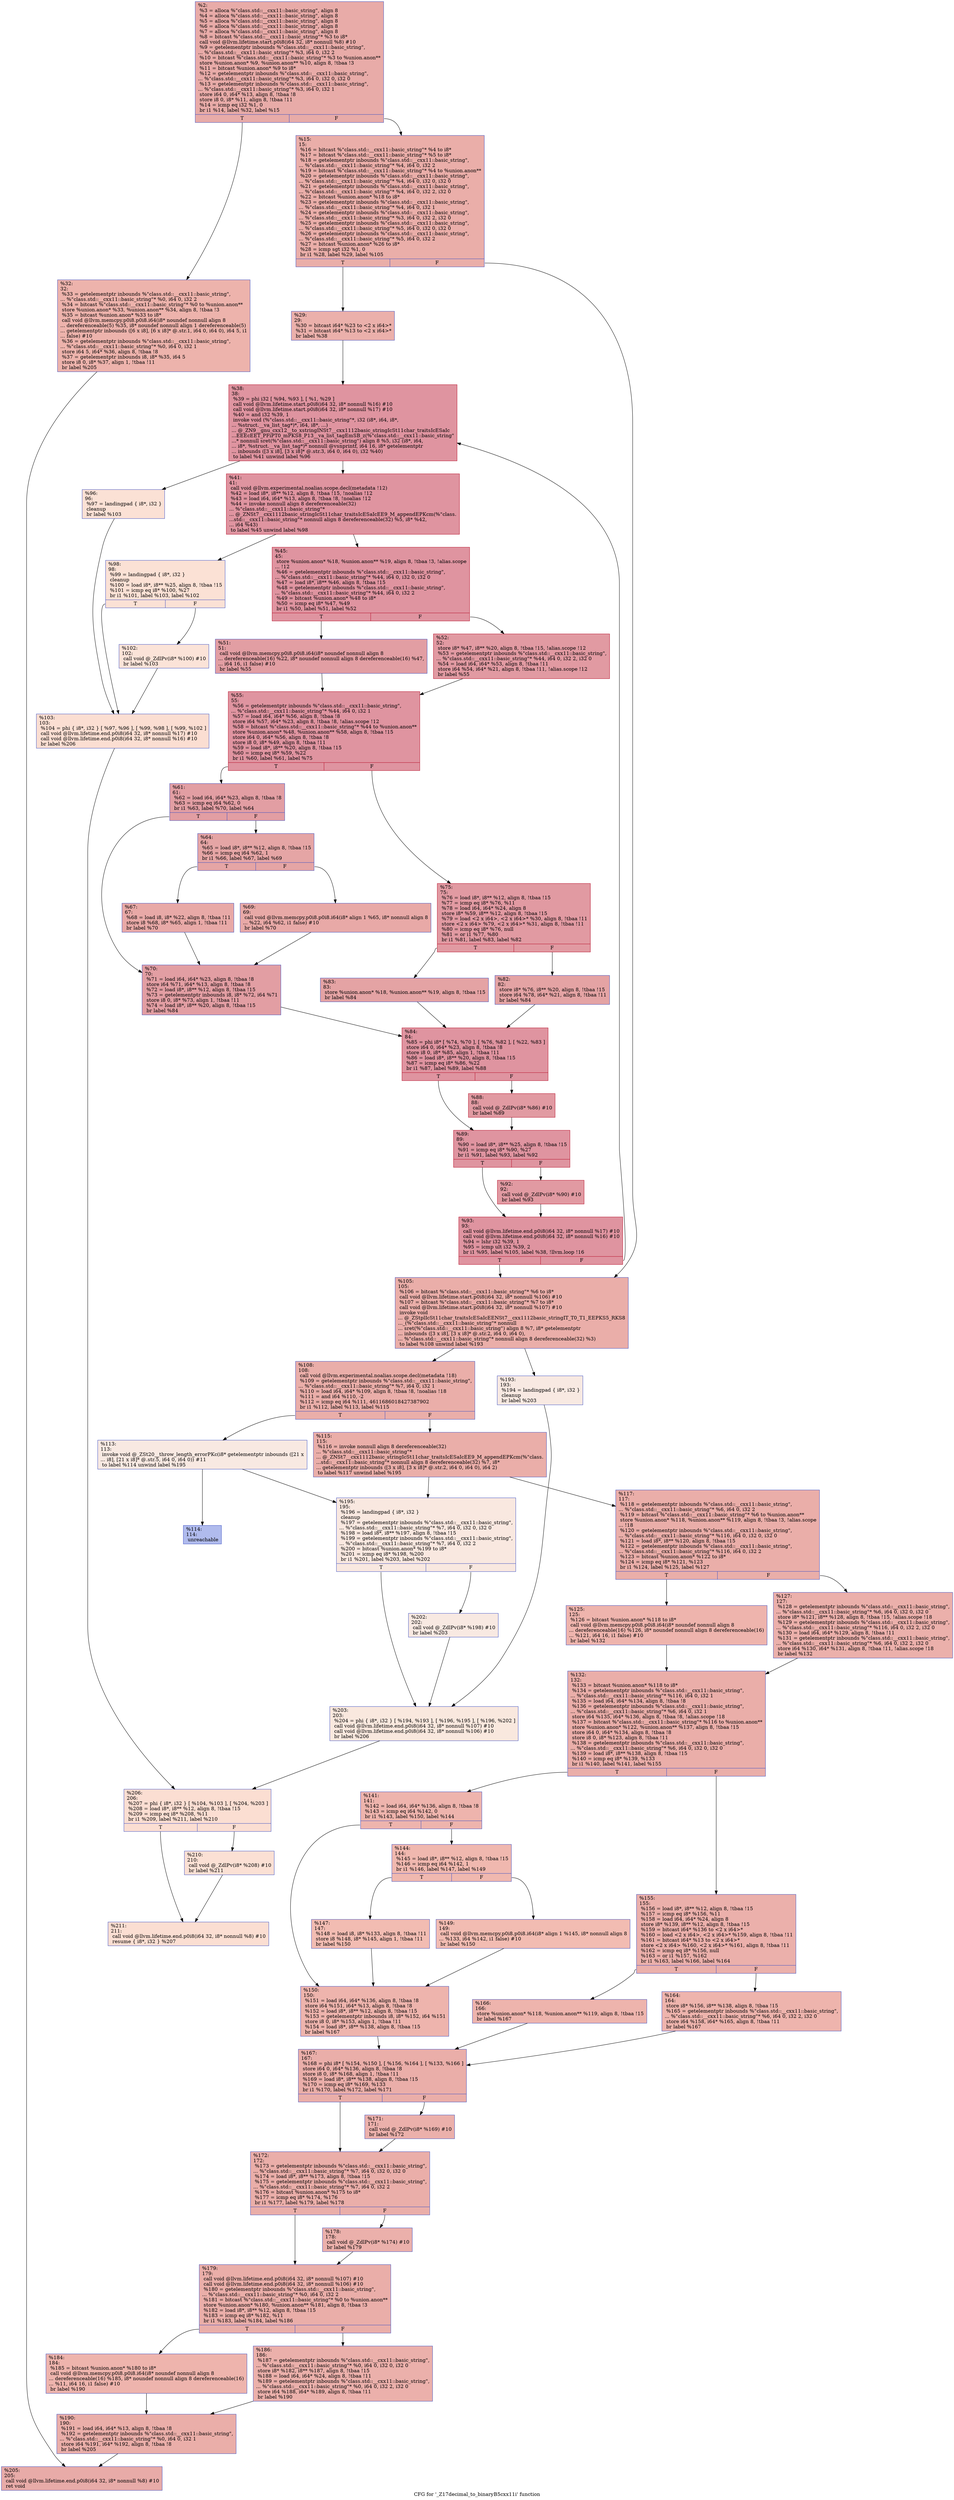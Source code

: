 digraph "CFG for '_Z17decimal_to_binaryB5cxx11i' function" {
	label="CFG for '_Z17decimal_to_binaryB5cxx11i' function";

	Node0x55aafb9c96b0 [shape=record,color="#3d50c3ff", style=filled, fillcolor="#cc403a70",label="{%2:\l  %3 = alloca %\"class.std::__cxx11::basic_string\", align 8\l  %4 = alloca %\"class.std::__cxx11::basic_string\", align 8\l  %5 = alloca %\"class.std::__cxx11::basic_string\", align 8\l  %6 = alloca %\"class.std::__cxx11::basic_string\", align 8\l  %7 = alloca %\"class.std::__cxx11::basic_string\", align 8\l  %8 = bitcast %\"class.std::__cxx11::basic_string\"* %3 to i8*\l  call void @llvm.lifetime.start.p0i8(i64 32, i8* nonnull %8) #10\l  %9 = getelementptr inbounds %\"class.std::__cxx11::basic_string\",\l... %\"class.std::__cxx11::basic_string\"* %3, i64 0, i32 2\l  %10 = bitcast %\"class.std::__cxx11::basic_string\"* %3 to %union.anon**\l  store %union.anon* %9, %union.anon** %10, align 8, !tbaa !3\l  %11 = bitcast %union.anon* %9 to i8*\l  %12 = getelementptr inbounds %\"class.std::__cxx11::basic_string\",\l... %\"class.std::__cxx11::basic_string\"* %3, i64 0, i32 0, i32 0\l  %13 = getelementptr inbounds %\"class.std::__cxx11::basic_string\",\l... %\"class.std::__cxx11::basic_string\"* %3, i64 0, i32 1\l  store i64 0, i64* %13, align 8, !tbaa !8\l  store i8 0, i8* %11, align 8, !tbaa !11\l  %14 = icmp eq i32 %1, 0\l  br i1 %14, label %32, label %15\l|{<s0>T|<s1>F}}"];
	Node0x55aafb9c96b0:s0 -> Node0x55aafb9cb5c0;
	Node0x55aafb9c96b0:s1 -> Node0x55aafb9cb650;
	Node0x55aafb9cb650 [shape=record,color="#3d50c3ff", style=filled, fillcolor="#d0473d70",label="{%15:\l15:                                               \l  %16 = bitcast %\"class.std::__cxx11::basic_string\"* %4 to i8*\l  %17 = bitcast %\"class.std::__cxx11::basic_string\"* %5 to i8*\l  %18 = getelementptr inbounds %\"class.std::__cxx11::basic_string\",\l... %\"class.std::__cxx11::basic_string\"* %4, i64 0, i32 2\l  %19 = bitcast %\"class.std::__cxx11::basic_string\"* %4 to %union.anon**\l  %20 = getelementptr inbounds %\"class.std::__cxx11::basic_string\",\l... %\"class.std::__cxx11::basic_string\"* %4, i64 0, i32 0, i32 0\l  %21 = getelementptr inbounds %\"class.std::__cxx11::basic_string\",\l... %\"class.std::__cxx11::basic_string\"* %4, i64 0, i32 2, i32 0\l  %22 = bitcast %union.anon* %18 to i8*\l  %23 = getelementptr inbounds %\"class.std::__cxx11::basic_string\",\l... %\"class.std::__cxx11::basic_string\"* %4, i64 0, i32 1\l  %24 = getelementptr inbounds %\"class.std::__cxx11::basic_string\",\l... %\"class.std::__cxx11::basic_string\"* %3, i64 0, i32 2, i32 0\l  %25 = getelementptr inbounds %\"class.std::__cxx11::basic_string\",\l... %\"class.std::__cxx11::basic_string\"* %5, i64 0, i32 0, i32 0\l  %26 = getelementptr inbounds %\"class.std::__cxx11::basic_string\",\l... %\"class.std::__cxx11::basic_string\"* %5, i64 0, i32 2\l  %27 = bitcast %union.anon* %26 to i8*\l  %28 = icmp sgt i32 %1, 0\l  br i1 %28, label %29, label %105\l|{<s0>T|<s1>F}}"];
	Node0x55aafb9cb650:s0 -> Node0x55aafb9cbce0;
	Node0x55aafb9cb650:s1 -> Node0x55aafb9cbd30;
	Node0x55aafb9cbce0 [shape=record,color="#3d50c3ff", style=filled, fillcolor="#d24b4070",label="{%29:\l29:                                               \l  %30 = bitcast i64* %23 to \<2 x i64\>*\l  %31 = bitcast i64* %13 to \<2 x i64\>*\l  br label %38\l}"];
	Node0x55aafb9cbce0 -> Node0x55aafb9cc560;
	Node0x55aafb9cb5c0 [shape=record,color="#3d50c3ff", style=filled, fillcolor="#d6524470",label="{%32:\l32:                                               \l  %33 = getelementptr inbounds %\"class.std::__cxx11::basic_string\",\l... %\"class.std::__cxx11::basic_string\"* %0, i64 0, i32 2\l  %34 = bitcast %\"class.std::__cxx11::basic_string\"* %0 to %union.anon**\l  store %union.anon* %33, %union.anon** %34, align 8, !tbaa !3\l  %35 = bitcast %union.anon* %33 to i8*\l  call void @llvm.memcpy.p0i8.p0i8.i64(i8* noundef nonnull align 8\l... dereferenceable(5) %35, i8* noundef nonnull align 1 dereferenceable(5)\l... getelementptr inbounds ([6 x i8], [6 x i8]* @.str.1, i64 0, i64 0), i64 5, i1\l... false) #10\l  %36 = getelementptr inbounds %\"class.std::__cxx11::basic_string\",\l... %\"class.std::__cxx11::basic_string\"* %0, i64 0, i32 1\l  store i64 5, i64* %36, align 8, !tbaa !8\l  %37 = getelementptr inbounds i8, i8* %35, i64 5\l  store i8 0, i8* %37, align 1, !tbaa !11\l  br label %205\l}"];
	Node0x55aafb9cb5c0 -> Node0x55aafb9ce3f0;
	Node0x55aafb9cc560 [shape=record,color="#b70d28ff", style=filled, fillcolor="#b70d2870",label="{%38:\l38:                                               \l  %39 = phi i32 [ %94, %93 ], [ %1, %29 ]\l  call void @llvm.lifetime.start.p0i8(i64 32, i8* nonnull %16) #10\l  call void @llvm.lifetime.start.p0i8(i64 32, i8* nonnull %17) #10\l  %40 = and i32 %39, 1\l  invoke void (%\"class.std::__cxx11::basic_string\"*, i32 (i8*, i64, i8*,\l... %struct.__va_list_tag*)*, i64, i8*, ...)\l... @_ZN9__gnu_cxx12__to_xstringINSt7__cxx1112basic_stringIcSt11char_traitsIcESaIc\l...EEEcEET_PFiPT0_mPKS8_P13__va_list_tagEmSB_z(%\"class.std::__cxx11::basic_string\"\l...* nonnull sret(%\"class.std::__cxx11::basic_string\") align 8 %5, i32 (i8*, i64,\l... i8*, %struct.__va_list_tag*)* nonnull @vsnprintf, i64 16, i8* getelementptr\l... inbounds ([3 x i8], [3 x i8]* @.str.3, i64 0, i64 0), i32 %40)\l          to label %41 unwind label %96\l}"];
	Node0x55aafb9cc560 -> Node0x55aafb9ceba0;
	Node0x55aafb9cc560 -> Node0x55aafb9cec30;
	Node0x55aafb9ceba0 [shape=record,color="#b70d28ff", style=filled, fillcolor="#b70d2870",label="{%41:\l41:                                               \l  call void @llvm.experimental.noalias.scope.decl(metadata !12)\l  %42 = load i8*, i8** %12, align 8, !tbaa !15, !noalias !12\l  %43 = load i64, i64* %13, align 8, !tbaa !8, !noalias !12\l  %44 = invoke nonnull align 8 dereferenceable(32)\l... %\"class.std::__cxx11::basic_string\"*\l... @_ZNSt7__cxx1112basic_stringIcSt11char_traitsIcESaIcEE9_M_appendEPKcm(%\"class.\l...std::__cxx11::basic_string\"* nonnull align 8 dereferenceable(32) %5, i8* %42,\l... i64 %43)\l          to label %45 unwind label %98\l}"];
	Node0x55aafb9ceba0 -> Node0x55aafb9d0010;
	Node0x55aafb9ceba0 -> Node0x55aafb9d00a0;
	Node0x55aafb9d0010 [shape=record,color="#b70d28ff", style=filled, fillcolor="#b70d2870",label="{%45:\l45:                                               \l  store %union.anon* %18, %union.anon** %19, align 8, !tbaa !3, !alias.scope\l... !12\l  %46 = getelementptr inbounds %\"class.std::__cxx11::basic_string\",\l... %\"class.std::__cxx11::basic_string\"* %44, i64 0, i32 0, i32 0\l  %47 = load i8*, i8** %46, align 8, !tbaa !15\l  %48 = getelementptr inbounds %\"class.std::__cxx11::basic_string\",\l... %\"class.std::__cxx11::basic_string\"* %44, i64 0, i32 2\l  %49 = bitcast %union.anon* %48 to i8*\l  %50 = icmp eq i8* %47, %49\l  br i1 %50, label %51, label %52\l|{<s0>T|<s1>F}}"];
	Node0x55aafb9d0010:s0 -> Node0x55aafb9cff70;
	Node0x55aafb9d0010:s1 -> Node0x55aafb9d0e10;
	Node0x55aafb9cff70 [shape=record,color="#3d50c3ff", style=filled, fillcolor="#be242e70",label="{%51:\l51:                                               \l  call void @llvm.memcpy.p0i8.p0i8.i64(i8* noundef nonnull align 8\l... dereferenceable(16) %22, i8* noundef nonnull align 8 dereferenceable(16) %47,\l... i64 16, i1 false) #10\l  br label %55\l}"];
	Node0x55aafb9cff70 -> Node0x55aafb9d1180;
	Node0x55aafb9d0e10 [shape=record,color="#b70d28ff", style=filled, fillcolor="#bb1b2c70",label="{%52:\l52:                                               \l  store i8* %47, i8** %20, align 8, !tbaa !15, !alias.scope !12\l  %53 = getelementptr inbounds %\"class.std::__cxx11::basic_string\",\l... %\"class.std::__cxx11::basic_string\"* %44, i64 0, i32 2, i32 0\l  %54 = load i64, i64* %53, align 8, !tbaa !11\l  store i64 %54, i64* %21, align 8, !tbaa !11, !alias.scope !12\l  br label %55\l}"];
	Node0x55aafb9d0e10 -> Node0x55aafb9d1180;
	Node0x55aafb9d1180 [shape=record,color="#b70d28ff", style=filled, fillcolor="#b70d2870",label="{%55:\l55:                                               \l  %56 = getelementptr inbounds %\"class.std::__cxx11::basic_string\",\l... %\"class.std::__cxx11::basic_string\"* %44, i64 0, i32 1\l  %57 = load i64, i64* %56, align 8, !tbaa !8\l  store i64 %57, i64* %23, align 8, !tbaa !8, !alias.scope !12\l  %58 = bitcast %\"class.std::__cxx11::basic_string\"* %44 to %union.anon**\l  store %union.anon* %48, %union.anon** %58, align 8, !tbaa !15\l  store i64 0, i64* %56, align 8, !tbaa !8\l  store i8 0, i8* %49, align 8, !tbaa !11\l  %59 = load i8*, i8** %20, align 8, !tbaa !15\l  %60 = icmp eq i8* %59, %22\l  br i1 %60, label %61, label %75\l|{<s0>T|<s1>F}}"];
	Node0x55aafb9d1180:s0 -> Node0x55aafb9d1a40;
	Node0x55aafb9d1180:s1 -> Node0x55aafb9d1ad0;
	Node0x55aafb9d1a40 [shape=record,color="#3d50c3ff", style=filled, fillcolor="#be242e70",label="{%61:\l61:                                               \l  %62 = load i64, i64* %23, align 8, !tbaa !8\l  %63 = icmp eq i64 %62, 0\l  br i1 %63, label %70, label %64\l|{<s0>T|<s1>F}}"];
	Node0x55aafb9d1a40:s0 -> Node0x55aafb9d1d10;
	Node0x55aafb9d1a40:s1 -> Node0x55aafb9d1d60;
	Node0x55aafb9d1d60 [shape=record,color="#3d50c3ff", style=filled, fillcolor="#c5333470",label="{%64:\l64:                                               \l  %65 = load i8*, i8** %12, align 8, !tbaa !15\l  %66 = icmp eq i64 %62, 1\l  br i1 %66, label %67, label %69\l|{<s0>T|<s1>F}}"];
	Node0x55aafb9d1d60:s0 -> Node0x55aafb9d23b0;
	Node0x55aafb9d1d60:s1 -> Node0x55aafb9d2400;
	Node0x55aafb9d23b0 [shape=record,color="#3d50c3ff", style=filled, fillcolor="#ca3b3770",label="{%67:\l67:                                               \l  %68 = load i8, i8* %22, align 8, !tbaa !11\l  store i8 %68, i8* %65, align 1, !tbaa !11\l  br label %70\l}"];
	Node0x55aafb9d23b0 -> Node0x55aafb9d1d10;
	Node0x55aafb9d2400 [shape=record,color="#3d50c3ff", style=filled, fillcolor="#ca3b3770",label="{%69:\l69:                                               \l  call void @llvm.memcpy.p0i8.p0i8.i64(i8* align 1 %65, i8* nonnull align 8\l... %22, i64 %62, i1 false) #10\l  br label %70\l}"];
	Node0x55aafb9d2400 -> Node0x55aafb9d1d10;
	Node0x55aafb9d1d10 [shape=record,color="#3d50c3ff", style=filled, fillcolor="#be242e70",label="{%70:\l70:                                               \l  %71 = load i64, i64* %23, align 8, !tbaa !8\l  store i64 %71, i64* %13, align 8, !tbaa !8\l  %72 = load i8*, i8** %12, align 8, !tbaa !15\l  %73 = getelementptr inbounds i8, i8* %72, i64 %71\l  store i8 0, i8* %73, align 1, !tbaa !11\l  %74 = load i8*, i8** %20, align 8, !tbaa !15\l  br label %84\l}"];
	Node0x55aafb9d1d10 -> Node0x55aafb9d2c20;
	Node0x55aafb9d1ad0 [shape=record,color="#b70d28ff", style=filled, fillcolor="#bb1b2c70",label="{%75:\l75:                                               \l  %76 = load i8*, i8** %12, align 8, !tbaa !15\l  %77 = icmp eq i8* %76, %11\l  %78 = load i64, i64* %24, align 8\l  store i8* %59, i8** %12, align 8, !tbaa !15\l  %79 = load \<2 x i64\>, \<2 x i64\>* %30, align 8, !tbaa !11\l  store \<2 x i64\> %79, \<2 x i64\>* %31, align 8, !tbaa !11\l  %80 = icmp eq i8* %76, null\l  %81 = or i1 %77, %80\l  br i1 %81, label %83, label %82\l|{<s0>T|<s1>F}}"];
	Node0x55aafb9d1ad0:s0 -> Node0x55aafb9d3100;
	Node0x55aafb9d1ad0:s1 -> Node0x55aafb9d3150;
	Node0x55aafb9d3150 [shape=record,color="#3d50c3ff", style=filled, fillcolor="#c32e3170",label="{%82:\l82:                                               \l  store i8* %76, i8** %20, align 8, !tbaa !15\l  store i64 %78, i64* %21, align 8, !tbaa !11\l  br label %84\l}"];
	Node0x55aafb9d3150 -> Node0x55aafb9d2c20;
	Node0x55aafb9d3100 [shape=record,color="#3d50c3ff", style=filled, fillcolor="#c32e3170",label="{%83:\l83:                                               \l  store %union.anon* %18, %union.anon** %19, align 8, !tbaa !15\l  br label %84\l}"];
	Node0x55aafb9d3100 -> Node0x55aafb9d2c20;
	Node0x55aafb9d2c20 [shape=record,color="#b70d28ff", style=filled, fillcolor="#b70d2870",label="{%84:\l84:                                               \l  %85 = phi i8* [ %74, %70 ], [ %76, %82 ], [ %22, %83 ]\l  store i64 0, i64* %23, align 8, !tbaa !8\l  store i8 0, i8* %85, align 1, !tbaa !11\l  %86 = load i8*, i8** %20, align 8, !tbaa !15\l  %87 = icmp eq i8* %86, %22\l  br i1 %87, label %89, label %88\l|{<s0>T|<s1>F}}"];
	Node0x55aafb9d2c20:s0 -> Node0x55aafb9d37d0;
	Node0x55aafb9d2c20:s1 -> Node0x55aafb9d3820;
	Node0x55aafb9d3820 [shape=record,color="#b70d28ff", style=filled, fillcolor="#bb1b2c70",label="{%88:\l88:                                               \l  call void @_ZdlPv(i8* %86) #10\l  br label %89\l}"];
	Node0x55aafb9d3820 -> Node0x55aafb9d37d0;
	Node0x55aafb9d37d0 [shape=record,color="#b70d28ff", style=filled, fillcolor="#b70d2870",label="{%89:\l89:                                               \l  %90 = load i8*, i8** %25, align 8, !tbaa !15\l  %91 = icmp eq i8* %90, %27\l  br i1 %91, label %93, label %92\l|{<s0>T|<s1>F}}"];
	Node0x55aafb9d37d0:s0 -> Node0x55aafb9ce4b0;
	Node0x55aafb9d37d0:s1 -> Node0x55aafb9d3c90;
	Node0x55aafb9d3c90 [shape=record,color="#b70d28ff", style=filled, fillcolor="#bb1b2c70",label="{%92:\l92:                                               \l  call void @_ZdlPv(i8* %90) #10\l  br label %93\l}"];
	Node0x55aafb9d3c90 -> Node0x55aafb9ce4b0;
	Node0x55aafb9ce4b0 [shape=record,color="#b70d28ff", style=filled, fillcolor="#b70d2870",label="{%93:\l93:                                               \l  call void @llvm.lifetime.end.p0i8(i64 32, i8* nonnull %17) #10\l  call void @llvm.lifetime.end.p0i8(i64 32, i8* nonnull %16) #10\l  %94 = lshr i32 %39, 1\l  %95 = icmp ult i32 %39, 2\l  br i1 %95, label %105, label %38, !llvm.loop !16\l|{<s0>T|<s1>F}}"];
	Node0x55aafb9ce4b0:s0 -> Node0x55aafb9cbd30;
	Node0x55aafb9ce4b0:s1 -> Node0x55aafb9cc560;
	Node0x55aafb9cec30 [shape=record,color="#3d50c3ff", style=filled, fillcolor="#f7bca170",label="{%96:\l96:                                               \l  %97 = landingpad \{ i8*, i32 \}\l          cleanup\l  br label %103\l}"];
	Node0x55aafb9cec30 -> Node0x55aafb9d45a0;
	Node0x55aafb9d00a0 [shape=record,color="#3d50c3ff", style=filled, fillcolor="#f7bca170",label="{%98:\l98:                                               \l  %99 = landingpad \{ i8*, i32 \}\l          cleanup\l  %100 = load i8*, i8** %25, align 8, !tbaa !15\l  %101 = icmp eq i8* %100, %27\l  br i1 %101, label %103, label %102\l|{<s0>T|<s1>F}}"];
	Node0x55aafb9d00a0:s0 -> Node0x55aafb9d45a0;
	Node0x55aafb9d00a0:s1 -> Node0x55aafb9d47d0;
	Node0x55aafb9d47d0 [shape=record,color="#3d50c3ff", style=filled, fillcolor="#f6bfa670",label="{%102:\l102:                                              \l  call void @_ZdlPv(i8* %100) #10\l  br label %103\l}"];
	Node0x55aafb9d47d0 -> Node0x55aafb9d45a0;
	Node0x55aafb9d45a0 [shape=record,color="#3d50c3ff", style=filled, fillcolor="#f7b59970",label="{%103:\l103:                                              \l  %104 = phi \{ i8*, i32 \} [ %97, %96 ], [ %99, %98 ], [ %99, %102 ]\l  call void @llvm.lifetime.end.p0i8(i64 32, i8* nonnull %17) #10\l  call void @llvm.lifetime.end.p0i8(i64 32, i8* nonnull %16) #10\l  br label %206\l}"];
	Node0x55aafb9d45a0 -> Node0x55aafb9d4dc0;
	Node0x55aafb9cbd30 [shape=record,color="#3d50c3ff", style=filled, fillcolor="#d0473d70",label="{%105:\l105:                                              \l  %106 = bitcast %\"class.std::__cxx11::basic_string\"* %6 to i8*\l  call void @llvm.lifetime.start.p0i8(i64 32, i8* nonnull %106) #10\l  %107 = bitcast %\"class.std::__cxx11::basic_string\"* %7 to i8*\l  call void @llvm.lifetime.start.p0i8(i64 32, i8* nonnull %107) #10\l  invoke void\l... @_ZStplIcSt11char_traitsIcESaIcEENSt7__cxx1112basic_stringIT_T0_T1_EEPKS5_RKS8\l..._(%\"class.std::__cxx11::basic_string\"* nonnull\l... sret(%\"class.std::__cxx11::basic_string\") align 8 %7, i8* getelementptr\l... inbounds ([3 x i8], [3 x i8]* @.str.2, i64 0, i64 0),\l... %\"class.std::__cxx11::basic_string\"* nonnull align 8 dereferenceable(32) %3)\l          to label %108 unwind label %193\l}"];
	Node0x55aafb9cbd30 -> Node0x55aafb9d52b0;
	Node0x55aafb9cbd30 -> Node0x55aafb9d5300;
	Node0x55aafb9d52b0 [shape=record,color="#3d50c3ff", style=filled, fillcolor="#d0473d70",label="{%108:\l108:                                              \l  call void @llvm.experimental.noalias.scope.decl(metadata !18)\l  %109 = getelementptr inbounds %\"class.std::__cxx11::basic_string\",\l... %\"class.std::__cxx11::basic_string\"* %7, i64 0, i32 1\l  %110 = load i64, i64* %109, align 8, !tbaa !8, !noalias !18\l  %111 = and i64 %110, -2\l  %112 = icmp eq i64 %111, 4611686018427387902\l  br i1 %112, label %113, label %115\l|{<s0>T|<s1>F}}"];
	Node0x55aafb9d52b0:s0 -> Node0x55aafb9d6010;
	Node0x55aafb9d52b0:s1 -> Node0x55aafb9d6060;
	Node0x55aafb9d6010 [shape=record,color="#3d50c3ff", style=filled, fillcolor="#efcebd70",label="{%113:\l113:                                              \l  invoke void @_ZSt20__throw_length_errorPKc(i8* getelementptr inbounds ([21 x\l... i8], [21 x i8]* @.str.5, i64 0, i64 0)) #11\l          to label %114 unwind label %195\l}"];
	Node0x55aafb9d6010 -> Node0x55aafb9d6260;
	Node0x55aafb9d6010 -> Node0x55aafb9d62b0;
	Node0x55aafb9d6260 [shape=record,color="#3d50c3ff", style=filled, fillcolor="#4c66d670",label="{%114:\l114:                                              \l  unreachable\l}"];
	Node0x55aafb9d6060 [shape=record,color="#3d50c3ff", style=filled, fillcolor="#d0473d70",label="{%115:\l115:                                              \l  %116 = invoke nonnull align 8 dereferenceable(32)\l... %\"class.std::__cxx11::basic_string\"*\l... @_ZNSt7__cxx1112basic_stringIcSt11char_traitsIcESaIcEE9_M_appendEPKcm(%\"class.\l...std::__cxx11::basic_string\"* nonnull align 8 dereferenceable(32) %7, i8*\l... getelementptr inbounds ([3 x i8], [3 x i8]* @.str.2, i64 0, i64 0), i64 2)\l          to label %117 unwind label %195\l}"];
	Node0x55aafb9d6060 -> Node0x55aafb9d6620;
	Node0x55aafb9d6060 -> Node0x55aafb9d62b0;
	Node0x55aafb9d6620 [shape=record,color="#3d50c3ff", style=filled, fillcolor="#d0473d70",label="{%117:\l117:                                              \l  %118 = getelementptr inbounds %\"class.std::__cxx11::basic_string\",\l... %\"class.std::__cxx11::basic_string\"* %6, i64 0, i32 2\l  %119 = bitcast %\"class.std::__cxx11::basic_string\"* %6 to %union.anon**\l  store %union.anon* %118, %union.anon** %119, align 8, !tbaa !3, !alias.scope\l... !18\l  %120 = getelementptr inbounds %\"class.std::__cxx11::basic_string\",\l... %\"class.std::__cxx11::basic_string\"* %116, i64 0, i32 0, i32 0\l  %121 = load i8*, i8** %120, align 8, !tbaa !15\l  %122 = getelementptr inbounds %\"class.std::__cxx11::basic_string\",\l... %\"class.std::__cxx11::basic_string\"* %116, i64 0, i32 2\l  %123 = bitcast %union.anon* %122 to i8*\l  %124 = icmp eq i8* %121, %123\l  br i1 %124, label %125, label %127\l|{<s0>T|<s1>F}}"];
	Node0x55aafb9d6620:s0 -> Node0x55aafb9d65d0;
	Node0x55aafb9d6620:s1 -> Node0x55aafb9d6d00;
	Node0x55aafb9d65d0 [shape=record,color="#3d50c3ff", style=filled, fillcolor="#d8564670",label="{%125:\l125:                                              \l  %126 = bitcast %union.anon* %118 to i8*\l  call void @llvm.memcpy.p0i8.p0i8.i64(i8* noundef nonnull align 8\l... dereferenceable(16) %126, i8* noundef nonnull align 8 dereferenceable(16)\l... %121, i64 16, i1 false) #10\l  br label %132\l}"];
	Node0x55aafb9d65d0 -> Node0x55aafb9d7050;
	Node0x55aafb9d6d00 [shape=record,color="#3d50c3ff", style=filled, fillcolor="#d24b4070",label="{%127:\l127:                                              \l  %128 = getelementptr inbounds %\"class.std::__cxx11::basic_string\",\l... %\"class.std::__cxx11::basic_string\"* %6, i64 0, i32 0, i32 0\l  store i8* %121, i8** %128, align 8, !tbaa !15, !alias.scope !18\l  %129 = getelementptr inbounds %\"class.std::__cxx11::basic_string\",\l... %\"class.std::__cxx11::basic_string\"* %116, i64 0, i32 2, i32 0\l  %130 = load i64, i64* %129, align 8, !tbaa !11\l  %131 = getelementptr inbounds %\"class.std::__cxx11::basic_string\",\l... %\"class.std::__cxx11::basic_string\"* %6, i64 0, i32 2, i32 0\l  store i64 %130, i64* %131, align 8, !tbaa !11, !alias.scope !18\l  br label %132\l}"];
	Node0x55aafb9d6d00 -> Node0x55aafb9d7050;
	Node0x55aafb9d7050 [shape=record,color="#3d50c3ff", style=filled, fillcolor="#d0473d70",label="{%132:\l132:                                              \l  %133 = bitcast %union.anon* %118 to i8*\l  %134 = getelementptr inbounds %\"class.std::__cxx11::basic_string\",\l... %\"class.std::__cxx11::basic_string\"* %116, i64 0, i32 1\l  %135 = load i64, i64* %134, align 8, !tbaa !8\l  %136 = getelementptr inbounds %\"class.std::__cxx11::basic_string\",\l... %\"class.std::__cxx11::basic_string\"* %6, i64 0, i32 1\l  store i64 %135, i64* %136, align 8, !tbaa !8, !alias.scope !18\l  %137 = bitcast %\"class.std::__cxx11::basic_string\"* %116 to %union.anon**\l  store %union.anon* %122, %union.anon** %137, align 8, !tbaa !15\l  store i64 0, i64* %134, align 8, !tbaa !8\l  store i8 0, i8* %123, align 8, !tbaa !11\l  %138 = getelementptr inbounds %\"class.std::__cxx11::basic_string\",\l... %\"class.std::__cxx11::basic_string\"* %6, i64 0, i32 0, i32 0\l  %139 = load i8*, i8** %138, align 8, !tbaa !15\l  %140 = icmp eq i8* %139, %133\l  br i1 %140, label %141, label %155\l|{<s0>T|<s1>F}}"];
	Node0x55aafb9d7050:s0 -> Node0x55aafb9caba0;
	Node0x55aafb9d7050:s1 -> Node0x55aafb9cac30;
	Node0x55aafb9caba0 [shape=record,color="#3d50c3ff", style=filled, fillcolor="#d8564670",label="{%141:\l141:                                              \l  %142 = load i64, i64* %136, align 8, !tbaa !8\l  %143 = icmp eq i64 %142, 0\l  br i1 %143, label %150, label %144\l|{<s0>T|<s1>F}}"];
	Node0x55aafb9caba0:s0 -> Node0x55aafb9cae70;
	Node0x55aafb9caba0:s1 -> Node0x55aafb9caec0;
	Node0x55aafb9caec0 [shape=record,color="#3d50c3ff", style=filled, fillcolor="#dc5d4a70",label="{%144:\l144:                                              \l  %145 = load i8*, i8** %12, align 8, !tbaa !15\l  %146 = icmp eq i64 %142, 1\l  br i1 %146, label %147, label %149\l|{<s0>T|<s1>F}}"];
	Node0x55aafb9caec0:s0 -> Node0x55aafb9cb000;
	Node0x55aafb9caec0:s1 -> Node0x55aafb9d94b0;
	Node0x55aafb9cb000 [shape=record,color="#3d50c3ff", style=filled, fillcolor="#e1675170",label="{%147:\l147:                                              \l  %148 = load i8, i8* %133, align 8, !tbaa !11\l  store i8 %148, i8* %145, align 1, !tbaa !11\l  br label %150\l}"];
	Node0x55aafb9cb000 -> Node0x55aafb9cae70;
	Node0x55aafb9d94b0 [shape=record,color="#3d50c3ff", style=filled, fillcolor="#e1675170",label="{%149:\l149:                                              \l  call void @llvm.memcpy.p0i8.p0i8.i64(i8* align 1 %145, i8* nonnull align 8\l... %133, i64 %142, i1 false) #10\l  br label %150\l}"];
	Node0x55aafb9d94b0 -> Node0x55aafb9cae70;
	Node0x55aafb9cae70 [shape=record,color="#3d50c3ff", style=filled, fillcolor="#d8564670",label="{%150:\l150:                                              \l  %151 = load i64, i64* %136, align 8, !tbaa !8\l  store i64 %151, i64* %13, align 8, !tbaa !8\l  %152 = load i8*, i8** %12, align 8, !tbaa !15\l  %153 = getelementptr inbounds i8, i8* %152, i64 %151\l  store i8 0, i8* %153, align 1, !tbaa !11\l  %154 = load i8*, i8** %138, align 8, !tbaa !15\l  br label %167\l}"];
	Node0x55aafb9cae70 -> Node0x55aafb9d9c50;
	Node0x55aafb9cac30 [shape=record,color="#3d50c3ff", style=filled, fillcolor="#d24b4070",label="{%155:\l155:                                              \l  %156 = load i8*, i8** %12, align 8, !tbaa !15\l  %157 = icmp eq i8* %156, %11\l  %158 = load i64, i64* %24, align 8\l  store i8* %139, i8** %12, align 8, !tbaa !15\l  %159 = bitcast i64* %136 to \<2 x i64\>*\l  %160 = load \<2 x i64\>, \<2 x i64\>* %159, align 8, !tbaa !11\l  %161 = bitcast i64* %13 to \<2 x i64\>*\l  store \<2 x i64\> %160, \<2 x i64\>* %161, align 8, !tbaa !11\l  %162 = icmp eq i8* %156, null\l  %163 = or i1 %157, %162\l  br i1 %163, label %166, label %164\l|{<s0>T|<s1>F}}"];
	Node0x55aafb9cac30:s0 -> Node0x55aafb9da210;
	Node0x55aafb9cac30:s1 -> Node0x55aafb9da260;
	Node0x55aafb9da260 [shape=record,color="#3d50c3ff", style=filled, fillcolor="#d8564670",label="{%164:\l164:                                              \l  store i8* %156, i8** %138, align 8, !tbaa !15\l  %165 = getelementptr inbounds %\"class.std::__cxx11::basic_string\",\l... %\"class.std::__cxx11::basic_string\"* %6, i64 0, i32 2, i32 0\l  store i64 %158, i64* %165, align 8, !tbaa !11\l  br label %167\l}"];
	Node0x55aafb9da260 -> Node0x55aafb9d9c50;
	Node0x55aafb9da210 [shape=record,color="#3d50c3ff", style=filled, fillcolor="#d8564670",label="{%166:\l166:                                              \l  store %union.anon* %118, %union.anon** %119, align 8, !tbaa !15\l  br label %167\l}"];
	Node0x55aafb9da210 -> Node0x55aafb9d9c50;
	Node0x55aafb9d9c50 [shape=record,color="#3d50c3ff", style=filled, fillcolor="#d0473d70",label="{%167:\l167:                                              \l  %168 = phi i8* [ %154, %150 ], [ %156, %164 ], [ %133, %166 ]\l  store i64 0, i64* %136, align 8, !tbaa !8\l  store i8 0, i8* %168, align 1, !tbaa !11\l  %169 = load i8*, i8** %138, align 8, !tbaa !15\l  %170 = icmp eq i8* %169, %133\l  br i1 %170, label %172, label %171\l|{<s0>T|<s1>F}}"];
	Node0x55aafb9d9c50:s0 -> Node0x55aafb9da9c0;
	Node0x55aafb9d9c50:s1 -> Node0x55aafb9daa10;
	Node0x55aafb9daa10 [shape=record,color="#3d50c3ff", style=filled, fillcolor="#d24b4070",label="{%171:\l171:                                              \l  call void @_ZdlPv(i8* %169) #10\l  br label %172\l}"];
	Node0x55aafb9daa10 -> Node0x55aafb9da9c0;
	Node0x55aafb9da9c0 [shape=record,color="#3d50c3ff", style=filled, fillcolor="#d0473d70",label="{%172:\l172:                                              \l  %173 = getelementptr inbounds %\"class.std::__cxx11::basic_string\",\l... %\"class.std::__cxx11::basic_string\"* %7, i64 0, i32 0, i32 0\l  %174 = load i8*, i8** %173, align 8, !tbaa !15\l  %175 = getelementptr inbounds %\"class.std::__cxx11::basic_string\",\l... %\"class.std::__cxx11::basic_string\"* %7, i64 0, i32 2\l  %176 = bitcast %union.anon* %175 to i8*\l  %177 = icmp eq i8* %174, %176\l  br i1 %177, label %179, label %178\l|{<s0>T|<s1>F}}"];
	Node0x55aafb9da9c0:s0 -> Node0x55aafb9daf80;
	Node0x55aafb9da9c0:s1 -> Node0x55aafb9dafd0;
	Node0x55aafb9dafd0 [shape=record,color="#3d50c3ff", style=filled, fillcolor="#d24b4070",label="{%178:\l178:                                              \l  call void @_ZdlPv(i8* %174) #10\l  br label %179\l}"];
	Node0x55aafb9dafd0 -> Node0x55aafb9daf80;
	Node0x55aafb9daf80 [shape=record,color="#3d50c3ff", style=filled, fillcolor="#d0473d70",label="{%179:\l179:                                              \l  call void @llvm.lifetime.end.p0i8(i64 32, i8* nonnull %107) #10\l  call void @llvm.lifetime.end.p0i8(i64 32, i8* nonnull %106) #10\l  %180 = getelementptr inbounds %\"class.std::__cxx11::basic_string\",\l... %\"class.std::__cxx11::basic_string\"* %0, i64 0, i32 2\l  %181 = bitcast %\"class.std::__cxx11::basic_string\"* %0 to %union.anon**\l  store %union.anon* %180, %union.anon** %181, align 8, !tbaa !3\l  %182 = load i8*, i8** %12, align 8, !tbaa !15\l  %183 = icmp eq i8* %182, %11\l  br i1 %183, label %184, label %186\l|{<s0>T|<s1>F}}"];
	Node0x55aafb9daf80:s0 -> Node0x55aafb9db790;
	Node0x55aafb9daf80:s1 -> Node0x55aafb9db7e0;
	Node0x55aafb9db790 [shape=record,color="#3d50c3ff", style=filled, fillcolor="#d8564670",label="{%184:\l184:                                              \l  %185 = bitcast %union.anon* %180 to i8*\l  call void @llvm.memcpy.p0i8.p0i8.i64(i8* noundef nonnull align 8\l... dereferenceable(16) %185, i8* noundef nonnull align 8 dereferenceable(16)\l... %11, i64 16, i1 false) #10\l  br label %190\l}"];
	Node0x55aafb9db790 -> Node0x55aafb9dbac0;
	Node0x55aafb9db7e0 [shape=record,color="#3d50c3ff", style=filled, fillcolor="#d24b4070",label="{%186:\l186:                                              \l  %187 = getelementptr inbounds %\"class.std::__cxx11::basic_string\",\l... %\"class.std::__cxx11::basic_string\"* %0, i64 0, i32 0, i32 0\l  store i8* %182, i8** %187, align 8, !tbaa !15\l  %188 = load i64, i64* %24, align 8, !tbaa !11\l  %189 = getelementptr inbounds %\"class.std::__cxx11::basic_string\",\l... %\"class.std::__cxx11::basic_string\"* %0, i64 0, i32 2, i32 0\l  store i64 %188, i64* %189, align 8, !tbaa !11\l  br label %190\l}"];
	Node0x55aafb9db7e0 -> Node0x55aafb9dbac0;
	Node0x55aafb9dbac0 [shape=record,color="#3d50c3ff", style=filled, fillcolor="#d0473d70",label="{%190:\l190:                                              \l  %191 = load i64, i64* %13, align 8, !tbaa !8\l  %192 = getelementptr inbounds %\"class.std::__cxx11::basic_string\",\l... %\"class.std::__cxx11::basic_string\"* %0, i64 0, i32 1\l  store i64 %191, i64* %192, align 8, !tbaa !8\l  br label %205\l}"];
	Node0x55aafb9dbac0 -> Node0x55aafb9ce3f0;
	Node0x55aafb9d5300 [shape=record,color="#3d50c3ff", style=filled, fillcolor="#efcebd70",label="{%193:\l193:                                              \l  %194 = landingpad \{ i8*, i32 \}\l          cleanup\l  br label %203\l}"];
	Node0x55aafb9d5300 -> Node0x55aafb9dc1c0;
	Node0x55aafb9d62b0 [shape=record,color="#3d50c3ff", style=filled, fillcolor="#f1ccb870",label="{%195:\l195:                                              \l  %196 = landingpad \{ i8*, i32 \}\l          cleanup\l  %197 = getelementptr inbounds %\"class.std::__cxx11::basic_string\",\l... %\"class.std::__cxx11::basic_string\"* %7, i64 0, i32 0, i32 0\l  %198 = load i8*, i8** %197, align 8, !tbaa !15\l  %199 = getelementptr inbounds %\"class.std::__cxx11::basic_string\",\l... %\"class.std::__cxx11::basic_string\"* %7, i64 0, i32 2\l  %200 = bitcast %union.anon* %199 to i8*\l  %201 = icmp eq i8* %198, %200\l  br i1 %201, label %203, label %202\l|{<s0>T|<s1>F}}"];
	Node0x55aafb9d62b0:s0 -> Node0x55aafb9dc1c0;
	Node0x55aafb9d62b0:s1 -> Node0x55aafb9dc5e0;
	Node0x55aafb9dc5e0 [shape=record,color="#3d50c3ff", style=filled, fillcolor="#efcebd70",label="{%202:\l202:                                              \l  call void @_ZdlPv(i8* %198) #10\l  br label %203\l}"];
	Node0x55aafb9dc5e0 -> Node0x55aafb9dc1c0;
	Node0x55aafb9dc1c0 [shape=record,color="#3d50c3ff", style=filled, fillcolor="#f2cab570",label="{%203:\l203:                                              \l  %204 = phi \{ i8*, i32 \} [ %194, %193 ], [ %196, %195 ], [ %196, %202 ]\l  call void @llvm.lifetime.end.p0i8(i64 32, i8* nonnull %107) #10\l  call void @llvm.lifetime.end.p0i8(i64 32, i8* nonnull %106) #10\l  br label %206\l}"];
	Node0x55aafb9dc1c0 -> Node0x55aafb9d4dc0;
	Node0x55aafb9ce3f0 [shape=record,color="#3d50c3ff", style=filled, fillcolor="#cc403a70",label="{%205:\l205:                                              \l  call void @llvm.lifetime.end.p0i8(i64 32, i8* nonnull %8) #10\l  ret void\l}"];
	Node0x55aafb9d4dc0 [shape=record,color="#3d50c3ff", style=filled, fillcolor="#f7b59970",label="{%206:\l206:                                              \l  %207 = phi \{ i8*, i32 \} [ %104, %103 ], [ %204, %203 ]\l  %208 = load i8*, i8** %12, align 8, !tbaa !15\l  %209 = icmp eq i8* %208, %11\l  br i1 %209, label %211, label %210\l|{<s0>T|<s1>F}}"];
	Node0x55aafb9d4dc0:s0 -> Node0x55aafb9dcf70;
	Node0x55aafb9d4dc0:s1 -> Node0x55aafb9dcfc0;
	Node0x55aafb9dcfc0 [shape=record,color="#3d50c3ff", style=filled, fillcolor="#f7b99e70",label="{%210:\l210:                                              \l  call void @_ZdlPv(i8* %208) #10\l  br label %211\l}"];
	Node0x55aafb9dcfc0 -> Node0x55aafb9dcf70;
	Node0x55aafb9dcf70 [shape=record,color="#3d50c3ff", style=filled, fillcolor="#f7b59970",label="{%211:\l211:                                              \l  call void @llvm.lifetime.end.p0i8(i64 32, i8* nonnull %8) #10\l  resume \{ i8*, i32 \} %207\l}"];
}
